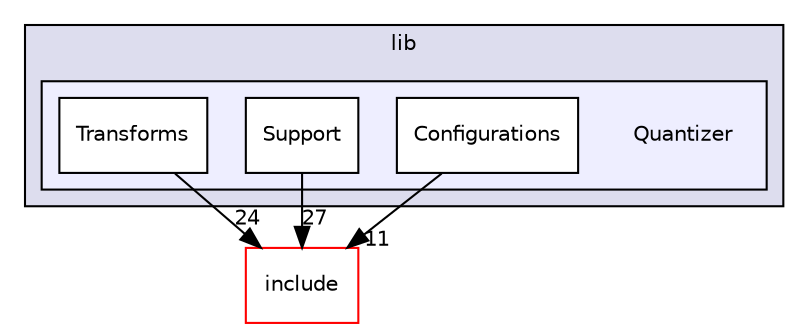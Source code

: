 digraph "lib/Quantizer" {
  bgcolor=transparent;
  compound=true
  node [ fontsize="10", fontname="Helvetica"];
  edge [ labelfontsize="10", labelfontname="Helvetica"];
  subgraph clusterdir_97aefd0d527b934f1d99a682da8fe6a9 {
    graph [ bgcolor="#ddddee", pencolor="black", label="lib" fontname="Helvetica", fontsize="10", URL="dir_97aefd0d527b934f1d99a682da8fe6a9.html"]
  subgraph clusterdir_75bf981139ad9afefb7a359c964c5127 {
    graph [ bgcolor="#eeeeff", pencolor="black", label="" URL="dir_75bf981139ad9afefb7a359c964c5127.html"];
    dir_75bf981139ad9afefb7a359c964c5127 [shape=plaintext label="Quantizer"];
    dir_a8b94be70f6ebfd91b970abfa6f46bb4 [shape=box label="Configurations" color="black" fillcolor="white" style="filled" URL="dir_a8b94be70f6ebfd91b970abfa6f46bb4.html"];
    dir_fc86354219221b1e6232f9a114ab0fc7 [shape=box label="Support" color="black" fillcolor="white" style="filled" URL="dir_fc86354219221b1e6232f9a114ab0fc7.html"];
    dir_ba97eb3aab70d1e2c307a0131058f683 [shape=box label="Transforms" color="black" fillcolor="white" style="filled" URL="dir_ba97eb3aab70d1e2c307a0131058f683.html"];
  }
  }
  dir_d44c64559bbebec7f509842c48db8b23 [shape=box label="include" color="red" URL="dir_d44c64559bbebec7f509842c48db8b23.html"];
  dir_fc86354219221b1e6232f9a114ab0fc7->dir_d44c64559bbebec7f509842c48db8b23 [headlabel="27", labeldistance=1.5 headhref="dir_000105_000000.html"];
  dir_ba97eb3aab70d1e2c307a0131058f683->dir_d44c64559bbebec7f509842c48db8b23 [headlabel="24", labeldistance=1.5 headhref="dir_000106_000000.html"];
  dir_a8b94be70f6ebfd91b970abfa6f46bb4->dir_d44c64559bbebec7f509842c48db8b23 [headlabel="11", labeldistance=1.5 headhref="dir_000104_000000.html"];
}
